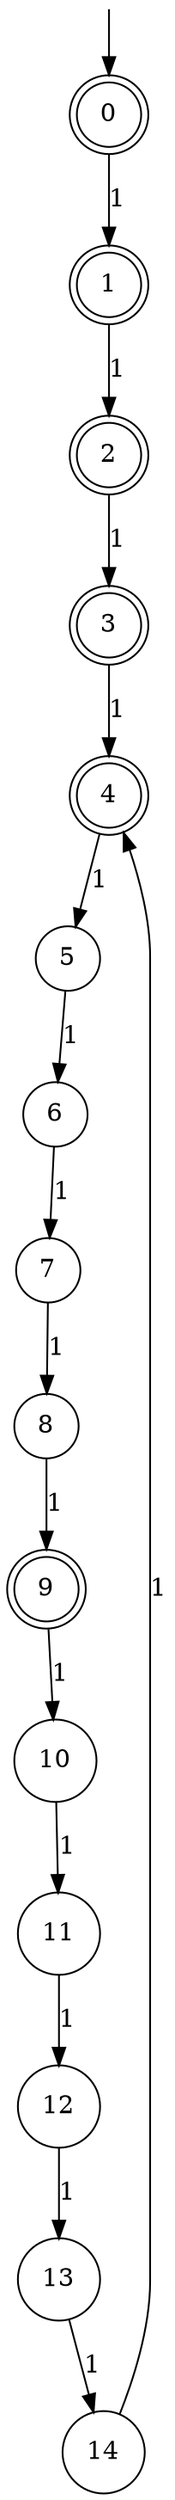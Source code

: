 digraph g {

	s0 [shape="doublecircle" label="0"];
	s1 [shape="doublecircle" label="1"];
	s2 [shape="doublecircle" label="2"];
	s3 [shape="doublecircle" label="3"];
	s4 [shape="doublecircle" label="4"];
	s5 [shape="circle" label="5"];
	s6 [shape="circle" label="6"];
	s7 [shape="circle" label="7"];
	s8 [shape="circle" label="8"];
	s9 [shape="doublecircle" label="9"];
	s10 [shape="circle" label="10"];
	s11 [shape="circle" label="11"];
	s12 [shape="circle" label="12"];
	s13 [shape="circle" label="13"];
	s14 [shape="circle" label="14"];
	s0 -> s1 [label="1"];
	s1 -> s2 [label="1"];
	s2 -> s3 [label="1"];
	s3 -> s4 [label="1"];
	s4 -> s5 [label="1"];
	s5 -> s6 [label="1"];
	s6 -> s7 [label="1"];
	s7 -> s8 [label="1"];
	s8 -> s9 [label="1"];
	s9 -> s10 [label="1"];
	s10 -> s11 [label="1"];
	s11 -> s12 [label="1"];
	s12 -> s13 [label="1"];
	s13 -> s14 [label="1"];
	s14 -> s4 [label="1"];

__start0 [label="" shape="none" width="0" height="0"];
__start0 -> s0;

}
